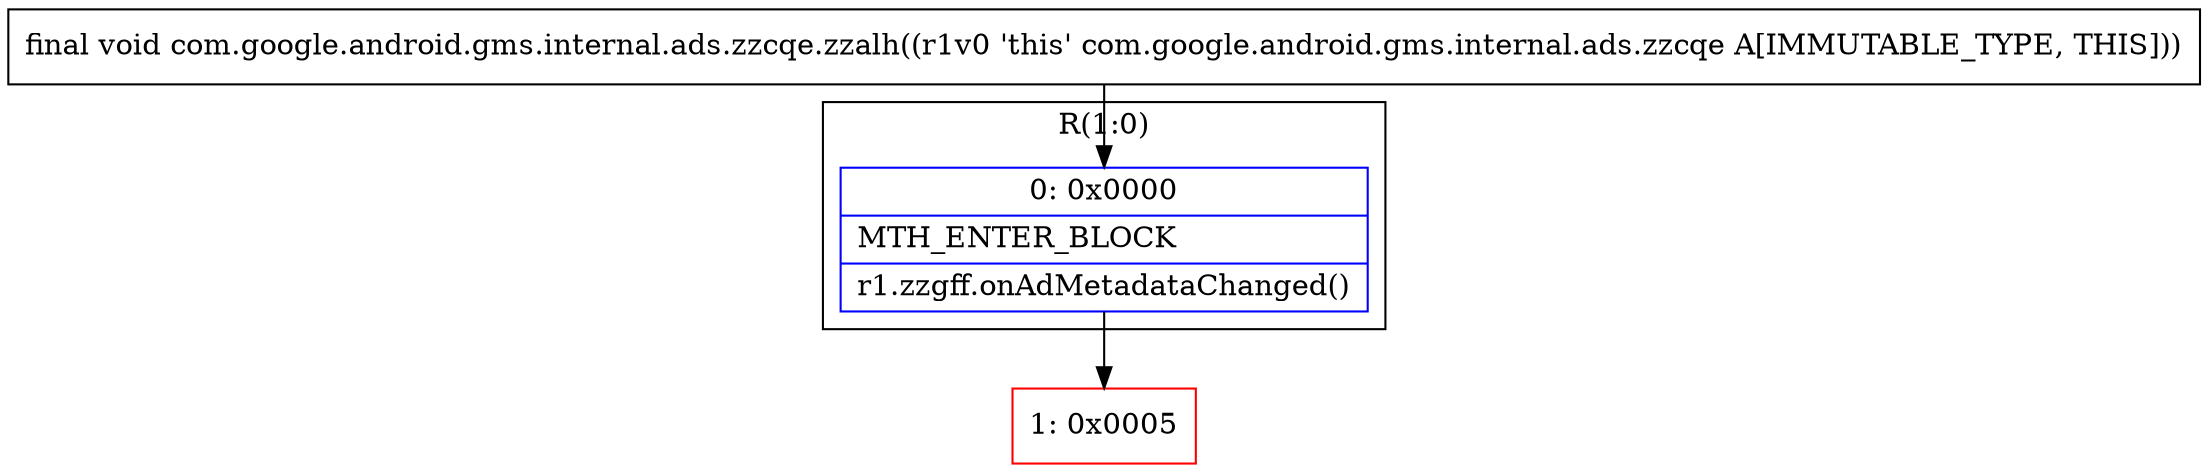 digraph "CFG forcom.google.android.gms.internal.ads.zzcqe.zzalh()V" {
subgraph cluster_Region_915252811 {
label = "R(1:0)";
node [shape=record,color=blue];
Node_0 [shape=record,label="{0\:\ 0x0000|MTH_ENTER_BLOCK\l|r1.zzgff.onAdMetadataChanged()\l}"];
}
Node_1 [shape=record,color=red,label="{1\:\ 0x0005}"];
MethodNode[shape=record,label="{final void com.google.android.gms.internal.ads.zzcqe.zzalh((r1v0 'this' com.google.android.gms.internal.ads.zzcqe A[IMMUTABLE_TYPE, THIS])) }"];
MethodNode -> Node_0;
Node_0 -> Node_1;
}

